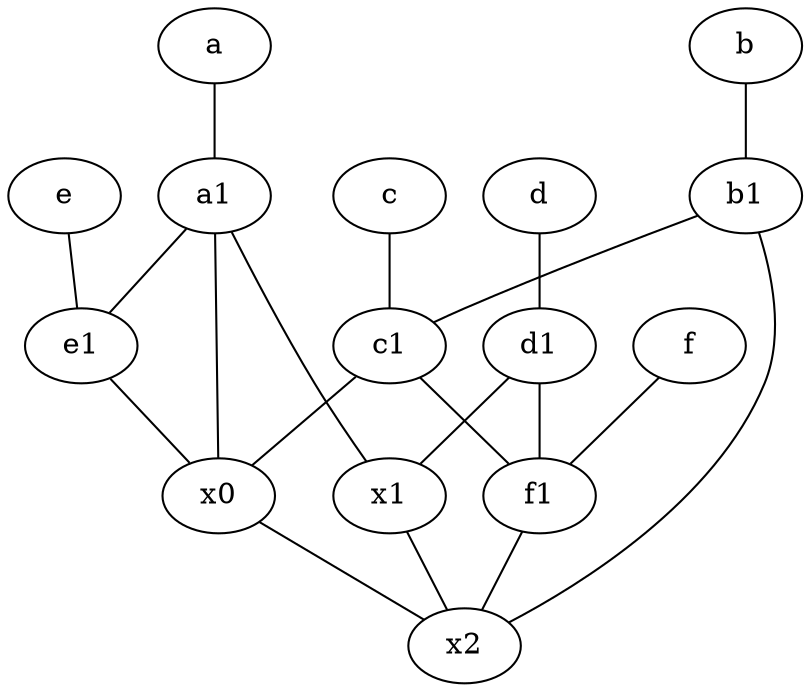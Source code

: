 graph {
	node [labelfontsize=50]
	a [labelfontsize=50 pos="8,2!"]
	f [labelfontsize=50 pos="3,9!"]
	a1 [labelfontsize=50 pos="8,3!"]
	x2 [labelfontsize=50]
	e1 [labelfontsize=50 pos="7,7!"]
	f1 [labelfontsize=50 pos="3,8!"]
	x0 [labelfontsize=50]
	c [labelfontsize=50 pos="4.5,2!"]
	x1 [labelfontsize=50]
	b [labelfontsize=50 pos="10,4!"]
	d1 [labelfontsize=50 pos="3,5!"]
	d [labelfontsize=50 pos="2,5!"]
	c1 [labelfontsize=50 pos="4.5,3!"]
	b1 [labelfontsize=50 pos="9,4!"]
	e [labelfontsize=50 pos="7,9!"]
	d1 -- f1
	e1 -- x0
	a1 -- e1
	c -- c1
	e -- e1
	x1 -- x2
	b -- b1
	a1 -- x1
	a1 -- x0
	x0 -- x2
	f1 -- x2
	c1 -- f1
	b1 -- x2
	f -- f1
	a -- a1
	c1 -- x0
	d1 -- x1
	b1 -- c1
	d -- d1
}
